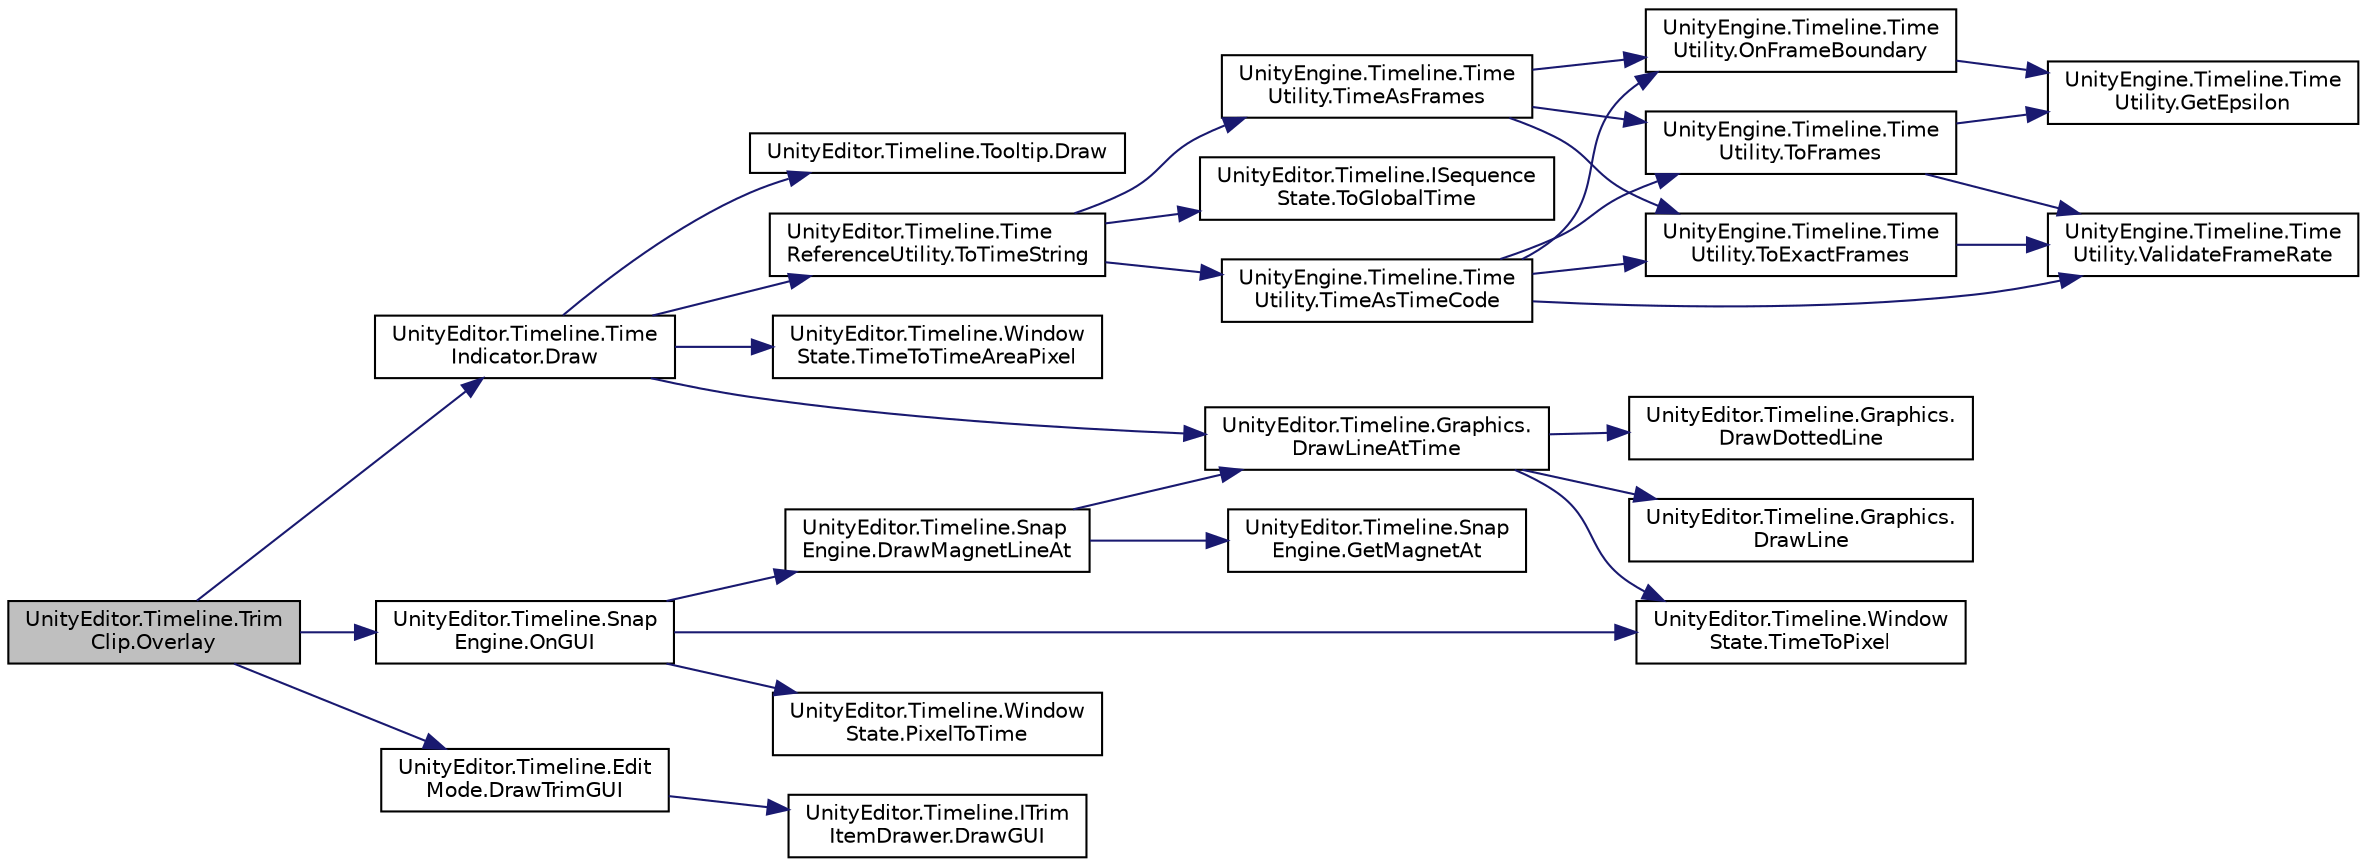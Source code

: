 digraph "UnityEditor.Timeline.TrimClip.Overlay"
{
 // LATEX_PDF_SIZE
  edge [fontname="Helvetica",fontsize="10",labelfontname="Helvetica",labelfontsize="10"];
  node [fontname="Helvetica",fontsize="10",shape=record];
  rankdir="LR";
  Node1 [label="UnityEditor.Timeline.Trim\lClip.Overlay",height=0.2,width=0.4,color="black", fillcolor="grey75", style="filled", fontcolor="black",tooltip=" "];
  Node1 -> Node2 [color="midnightblue",fontsize="10",style="solid",fontname="Helvetica"];
  Node2 [label="UnityEditor.Timeline.Time\lIndicator.Draw",height=0.2,width=0.4,color="black", fillcolor="white", style="filled",URL="$class_unity_editor_1_1_timeline_1_1_time_indicator.html#af49e52245919669a9569b9b5483d67de",tooltip=" "];
  Node2 -> Node3 [color="midnightblue",fontsize="10",style="solid",fontname="Helvetica"];
  Node3 [label="UnityEditor.Timeline.Tooltip.Draw",height=0.2,width=0.4,color="black", fillcolor="white", style="filled",URL="$class_unity_editor_1_1_timeline_1_1_tooltip.html#a0f5dbe40e5dd0210e55b2bc3e86685bd",tooltip=" "];
  Node2 -> Node4 [color="midnightblue",fontsize="10",style="solid",fontname="Helvetica"];
  Node4 [label="UnityEditor.Timeline.Graphics.\lDrawLineAtTime",height=0.2,width=0.4,color="black", fillcolor="white", style="filled",URL="$class_unity_editor_1_1_timeline_1_1_graphics.html#a20c8ea67f61b490bad5bc981a67bf9e3",tooltip=" "];
  Node4 -> Node5 [color="midnightblue",fontsize="10",style="solid",fontname="Helvetica"];
  Node5 [label="UnityEditor.Timeline.Graphics.\lDrawDottedLine",height=0.2,width=0.4,color="black", fillcolor="white", style="filled",URL="$class_unity_editor_1_1_timeline_1_1_graphics.html#a92d547769cc2fe5963124b9faea59099",tooltip=" "];
  Node4 -> Node6 [color="midnightblue",fontsize="10",style="solid",fontname="Helvetica"];
  Node6 [label="UnityEditor.Timeline.Graphics.\lDrawLine",height=0.2,width=0.4,color="black", fillcolor="white", style="filled",URL="$class_unity_editor_1_1_timeline_1_1_graphics.html#adc9912ff4f2fc8a3579be2f0f6f7e538",tooltip=" "];
  Node4 -> Node7 [color="midnightblue",fontsize="10",style="solid",fontname="Helvetica"];
  Node7 [label="UnityEditor.Timeline.Window\lState.TimeToPixel",height=0.2,width=0.4,color="black", fillcolor="white", style="filled",URL="$class_unity_editor_1_1_timeline_1_1_window_state.html#aaf2cb4fe0dedfd91a65ec94d1c3001b3",tooltip=" "];
  Node2 -> Node8 [color="midnightblue",fontsize="10",style="solid",fontname="Helvetica"];
  Node8 [label="UnityEditor.Timeline.Window\lState.TimeToTimeAreaPixel",height=0.2,width=0.4,color="black", fillcolor="white", style="filled",URL="$class_unity_editor_1_1_timeline_1_1_window_state.html#aa15d3559dce5405589480a136d870315",tooltip=" "];
  Node2 -> Node9 [color="midnightblue",fontsize="10",style="solid",fontname="Helvetica"];
  Node9 [label="UnityEditor.Timeline.Time\lReferenceUtility.ToTimeString",height=0.2,width=0.4,color="black", fillcolor="white", style="filled",URL="$class_unity_editor_1_1_timeline_1_1_time_reference_utility.html#acf073990e60cdbd11ec9daca8c8d63ce",tooltip=" "];
  Node9 -> Node10 [color="midnightblue",fontsize="10",style="solid",fontname="Helvetica"];
  Node10 [label="UnityEngine.Timeline.Time\lUtility.TimeAsFrames",height=0.2,width=0.4,color="black", fillcolor="white", style="filled",URL="$class_unity_engine_1_1_timeline_1_1_time_utility.html#a931c5abc92e3204e7a0a60fc7a13b831",tooltip=" "];
  Node10 -> Node11 [color="midnightblue",fontsize="10",style="solid",fontname="Helvetica"];
  Node11 [label="UnityEngine.Timeline.Time\lUtility.OnFrameBoundary",height=0.2,width=0.4,color="black", fillcolor="white", style="filled",URL="$class_unity_engine_1_1_timeline_1_1_time_utility.html#a37dd4fa26a877bdb5aaaabe10142f759",tooltip=" "];
  Node11 -> Node12 [color="midnightblue",fontsize="10",style="solid",fontname="Helvetica"];
  Node12 [label="UnityEngine.Timeline.Time\lUtility.GetEpsilon",height=0.2,width=0.4,color="black", fillcolor="white", style="filled",URL="$class_unity_engine_1_1_timeline_1_1_time_utility.html#aeed679a4863c031fdda6c69bb692acc1",tooltip=" "];
  Node10 -> Node13 [color="midnightblue",fontsize="10",style="solid",fontname="Helvetica"];
  Node13 [label="UnityEngine.Timeline.Time\lUtility.ToExactFrames",height=0.2,width=0.4,color="black", fillcolor="white", style="filled",URL="$class_unity_engine_1_1_timeline_1_1_time_utility.html#aea7e48bf3e1946af01d937120df3f049",tooltip=" "];
  Node13 -> Node14 [color="midnightblue",fontsize="10",style="solid",fontname="Helvetica"];
  Node14 [label="UnityEngine.Timeline.Time\lUtility.ValidateFrameRate",height=0.2,width=0.4,color="black", fillcolor="white", style="filled",URL="$class_unity_engine_1_1_timeline_1_1_time_utility.html#a08c330d0c8ec3b2d1331e41cb6d22917",tooltip=" "];
  Node10 -> Node15 [color="midnightblue",fontsize="10",style="solid",fontname="Helvetica"];
  Node15 [label="UnityEngine.Timeline.Time\lUtility.ToFrames",height=0.2,width=0.4,color="black", fillcolor="white", style="filled",URL="$class_unity_engine_1_1_timeline_1_1_time_utility.html#a2e385a4f8e07062e211c5166bf2089e6",tooltip=" "];
  Node15 -> Node12 [color="midnightblue",fontsize="10",style="solid",fontname="Helvetica"];
  Node15 -> Node14 [color="midnightblue",fontsize="10",style="solid",fontname="Helvetica"];
  Node9 -> Node16 [color="midnightblue",fontsize="10",style="solid",fontname="Helvetica"];
  Node16 [label="UnityEngine.Timeline.Time\lUtility.TimeAsTimeCode",height=0.2,width=0.4,color="black", fillcolor="white", style="filled",URL="$class_unity_engine_1_1_timeline_1_1_time_utility.html#a499f07f788790c9bc41439054972d828",tooltip=" "];
  Node16 -> Node11 [color="midnightblue",fontsize="10",style="solid",fontname="Helvetica"];
  Node16 -> Node13 [color="midnightblue",fontsize="10",style="solid",fontname="Helvetica"];
  Node16 -> Node15 [color="midnightblue",fontsize="10",style="solid",fontname="Helvetica"];
  Node16 -> Node14 [color="midnightblue",fontsize="10",style="solid",fontname="Helvetica"];
  Node9 -> Node17 [color="midnightblue",fontsize="10",style="solid",fontname="Helvetica"];
  Node17 [label="UnityEditor.Timeline.ISequence\lState.ToGlobalTime",height=0.2,width=0.4,color="black", fillcolor="white", style="filled",URL="$interface_unity_editor_1_1_timeline_1_1_i_sequence_state.html#a2d1921dec1efd2e0aea2a5234529eef0",tooltip=" "];
  Node1 -> Node18 [color="midnightblue",fontsize="10",style="solid",fontname="Helvetica"];
  Node18 [label="UnityEditor.Timeline.Edit\lMode.DrawTrimGUI",height=0.2,width=0.4,color="black", fillcolor="white", style="filled",URL="$class_unity_editor_1_1_timeline_1_1_edit_mode.html#ae2b4b11034e9eeca898f60f0cf4148b8",tooltip=" "];
  Node18 -> Node19 [color="midnightblue",fontsize="10",style="solid",fontname="Helvetica"];
  Node19 [label="UnityEditor.Timeline.ITrim\lItemDrawer.DrawGUI",height=0.2,width=0.4,color="black", fillcolor="white", style="filled",URL="$interface_unity_editor_1_1_timeline_1_1_i_trim_item_drawer.html#a8255687584e5c6da69ff64c086dc4161",tooltip=" "];
  Node1 -> Node20 [color="midnightblue",fontsize="10",style="solid",fontname="Helvetica"];
  Node20 [label="UnityEditor.Timeline.Snap\lEngine.OnGUI",height=0.2,width=0.4,color="black", fillcolor="white", style="filled",URL="$class_unity_editor_1_1_timeline_1_1_snap_engine.html#aee4e629de9386458110f14f4c5037f1a",tooltip=" "];
  Node20 -> Node21 [color="midnightblue",fontsize="10",style="solid",fontname="Helvetica"];
  Node21 [label="UnityEditor.Timeline.Snap\lEngine.DrawMagnetLineAt",height=0.2,width=0.4,color="black", fillcolor="white", style="filled",URL="$class_unity_editor_1_1_timeline_1_1_snap_engine.html#a38ffa8c115f8cb170af815b3c440ba33",tooltip=" "];
  Node21 -> Node4 [color="midnightblue",fontsize="10",style="solid",fontname="Helvetica"];
  Node21 -> Node22 [color="midnightblue",fontsize="10",style="solid",fontname="Helvetica"];
  Node22 [label="UnityEditor.Timeline.Snap\lEngine.GetMagnetAt",height=0.2,width=0.4,color="black", fillcolor="white", style="filled",URL="$class_unity_editor_1_1_timeline_1_1_snap_engine.html#a9bd2ce9433d84dca5f01710b2704bf59",tooltip=" "];
  Node20 -> Node23 [color="midnightblue",fontsize="10",style="solid",fontname="Helvetica"];
  Node23 [label="UnityEditor.Timeline.Window\lState.PixelToTime",height=0.2,width=0.4,color="black", fillcolor="white", style="filled",URL="$class_unity_editor_1_1_timeline_1_1_window_state.html#a4f51264da0ea7a603a9d6efeecbe1f75",tooltip=" "];
  Node20 -> Node7 [color="midnightblue",fontsize="10",style="solid",fontname="Helvetica"];
}
